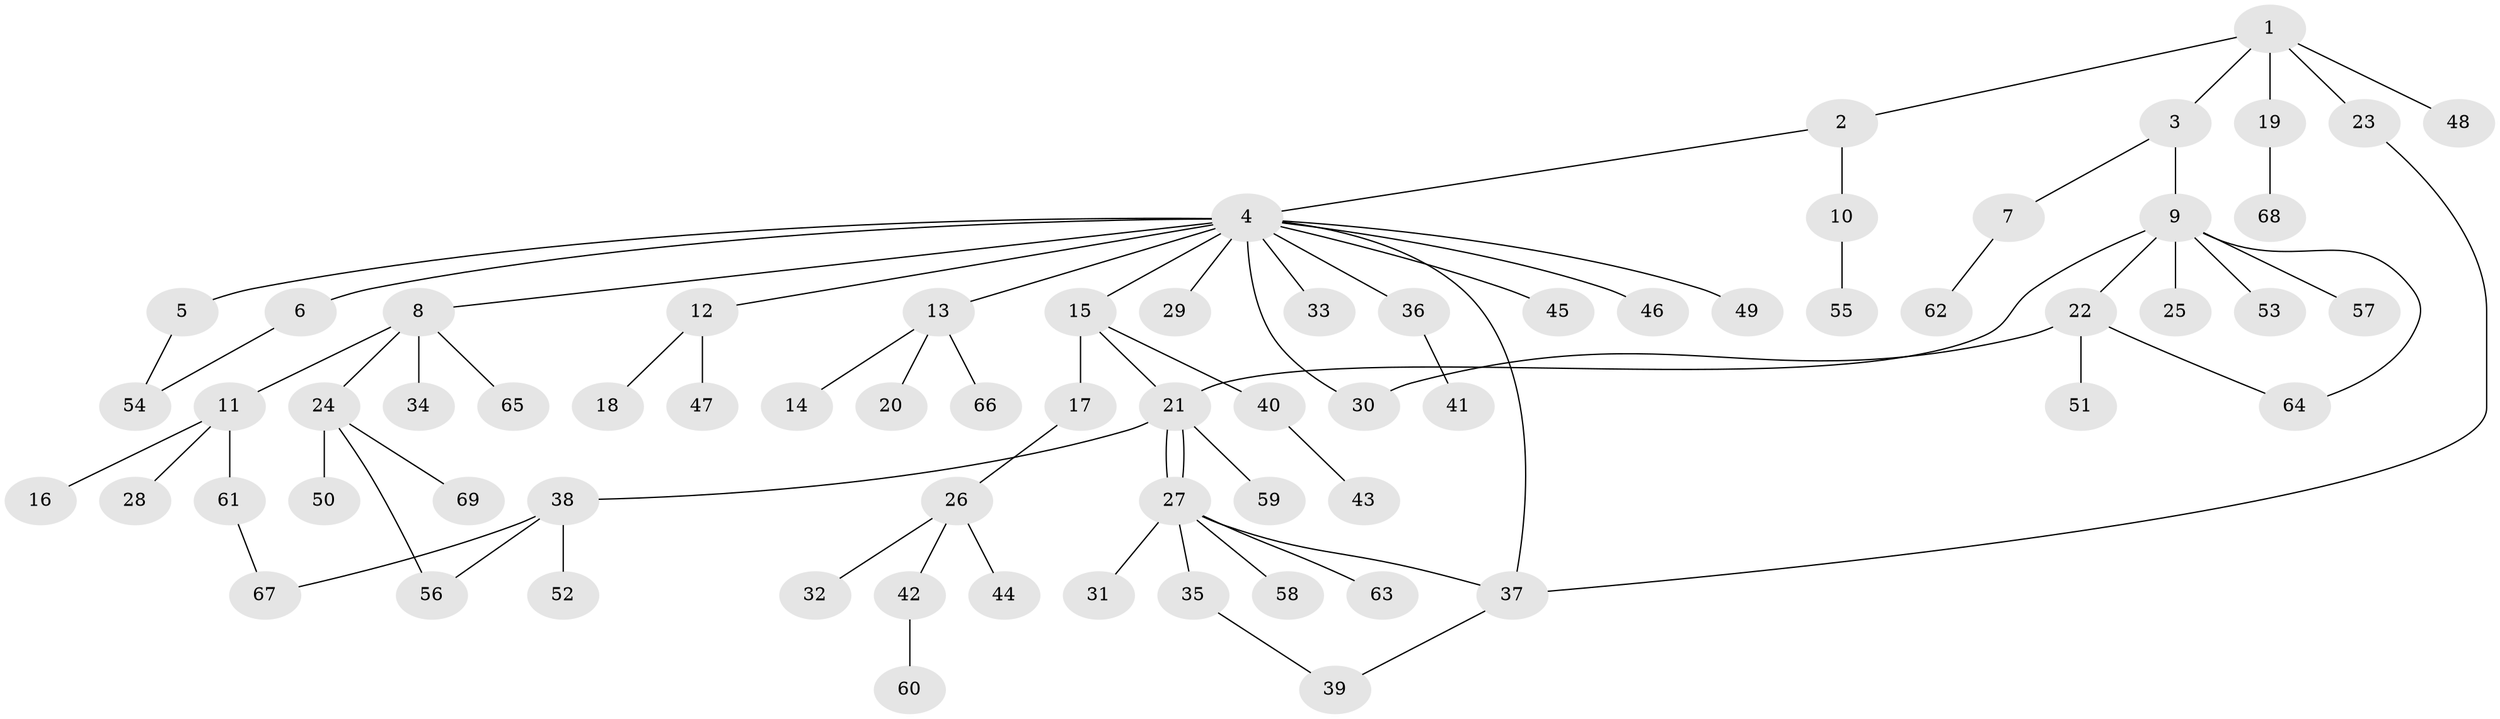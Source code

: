 // coarse degree distribution, {1: 0.5476190476190477, 3: 0.16666666666666666, 4: 0.14285714285714285, 13: 0.023809523809523808, 2: 0.09523809523809523, 5: 0.023809523809523808}
// Generated by graph-tools (version 1.1) at 2025/36/03/04/25 23:36:45]
// undirected, 69 vertices, 78 edges
graph export_dot {
  node [color=gray90,style=filled];
  1;
  2;
  3;
  4;
  5;
  6;
  7;
  8;
  9;
  10;
  11;
  12;
  13;
  14;
  15;
  16;
  17;
  18;
  19;
  20;
  21;
  22;
  23;
  24;
  25;
  26;
  27;
  28;
  29;
  30;
  31;
  32;
  33;
  34;
  35;
  36;
  37;
  38;
  39;
  40;
  41;
  42;
  43;
  44;
  45;
  46;
  47;
  48;
  49;
  50;
  51;
  52;
  53;
  54;
  55;
  56;
  57;
  58;
  59;
  60;
  61;
  62;
  63;
  64;
  65;
  66;
  67;
  68;
  69;
  1 -- 2;
  1 -- 3;
  1 -- 19;
  1 -- 23;
  1 -- 48;
  2 -- 4;
  2 -- 10;
  3 -- 7;
  3 -- 9;
  4 -- 5;
  4 -- 6;
  4 -- 8;
  4 -- 12;
  4 -- 13;
  4 -- 15;
  4 -- 29;
  4 -- 30;
  4 -- 33;
  4 -- 36;
  4 -- 37;
  4 -- 45;
  4 -- 46;
  4 -- 49;
  5 -- 54;
  6 -- 54;
  7 -- 62;
  8 -- 11;
  8 -- 24;
  8 -- 34;
  8 -- 65;
  9 -- 21;
  9 -- 22;
  9 -- 25;
  9 -- 53;
  9 -- 57;
  9 -- 64;
  10 -- 55;
  11 -- 16;
  11 -- 28;
  11 -- 61;
  12 -- 18;
  12 -- 47;
  13 -- 14;
  13 -- 20;
  13 -- 66;
  15 -- 17;
  15 -- 21;
  15 -- 40;
  17 -- 26;
  19 -- 68;
  21 -- 27;
  21 -- 27;
  21 -- 38;
  21 -- 59;
  22 -- 30;
  22 -- 51;
  22 -- 64;
  23 -- 37;
  24 -- 50;
  24 -- 56;
  24 -- 69;
  26 -- 32;
  26 -- 42;
  26 -- 44;
  27 -- 31;
  27 -- 35;
  27 -- 37;
  27 -- 58;
  27 -- 63;
  35 -- 39;
  36 -- 41;
  37 -- 39;
  38 -- 52;
  38 -- 56;
  38 -- 67;
  40 -- 43;
  42 -- 60;
  61 -- 67;
}
